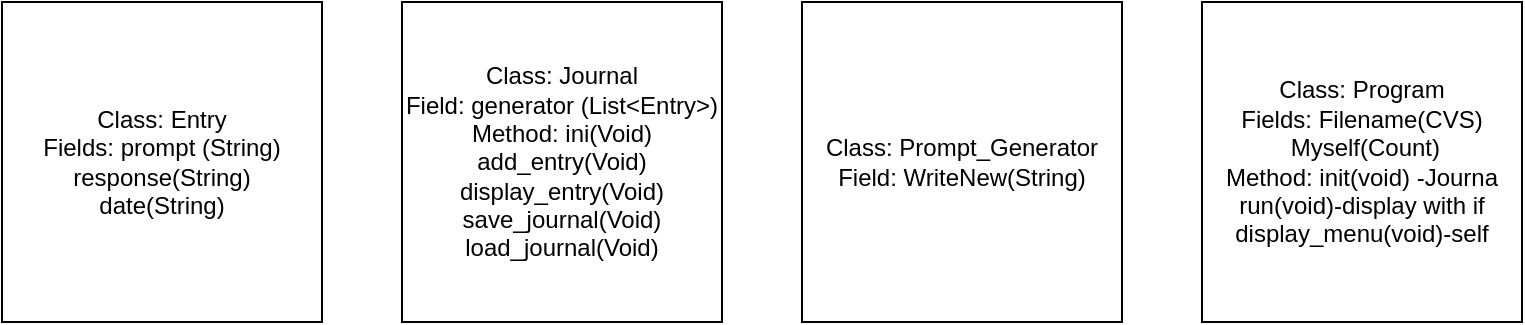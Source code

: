 <mxfile>
    <diagram id="m0lXYld91MvytKlFTxcg" name="Page-1">
        <mxGraphModel dx="433" dy="563" grid="1" gridSize="10" guides="1" tooltips="1" connect="1" arrows="1" fold="1" page="1" pageScale="1" pageWidth="850" pageHeight="1100" math="0" shadow="0">
            <root>
                <mxCell id="0"/>
                <mxCell id="1" parent="0"/>
                <mxCell id="2" value="Class: Entry&lt;br&gt;Fields: prompt (String)&lt;br&gt;response(String)&lt;br&gt;date(String)" style="whiteSpace=wrap;html=1;aspect=fixed;" parent="1" vertex="1">
                    <mxGeometry x="80" y="80" width="160" height="160" as="geometry"/>
                </mxCell>
                <mxCell id="3" value="Class: Journal&lt;br&gt;Field: generator (List&amp;lt;Entry&amp;gt;)&lt;br&gt;Method: ini(Void)&lt;br&gt;add_entry(Void)&lt;br&gt;display_entry(Void)&lt;br&gt;save_journal(Void)&lt;br&gt;&amp;nbsp;load_journal(Void)&amp;nbsp;" style="whiteSpace=wrap;html=1;aspect=fixed;" parent="1" vertex="1">
                    <mxGeometry x="280" y="80" width="160" height="160" as="geometry"/>
                </mxCell>
                <mxCell id="6" value="Class: Program&lt;br&gt;Fields: Filename(CVS)&lt;br&gt;&amp;nbsp;Myself(Count)&lt;br&gt;Method: init(void) -Journa&lt;br&gt;run(void)-display with if&lt;br&gt;display_menu(void)-self" style="whiteSpace=wrap;html=1;aspect=fixed;" parent="1" vertex="1">
                    <mxGeometry x="680" y="80" width="160" height="160" as="geometry"/>
                </mxCell>
                <mxCell id="9" value="Class: Prompt_Generator&lt;br&gt;Field: WriteNew(String)" style="rounded=0;whiteSpace=wrap;html=1;" parent="1" vertex="1">
                    <mxGeometry x="480" y="80" width="160" height="160" as="geometry"/>
                </mxCell>
            </root>
        </mxGraphModel>
    </diagram>
</mxfile>